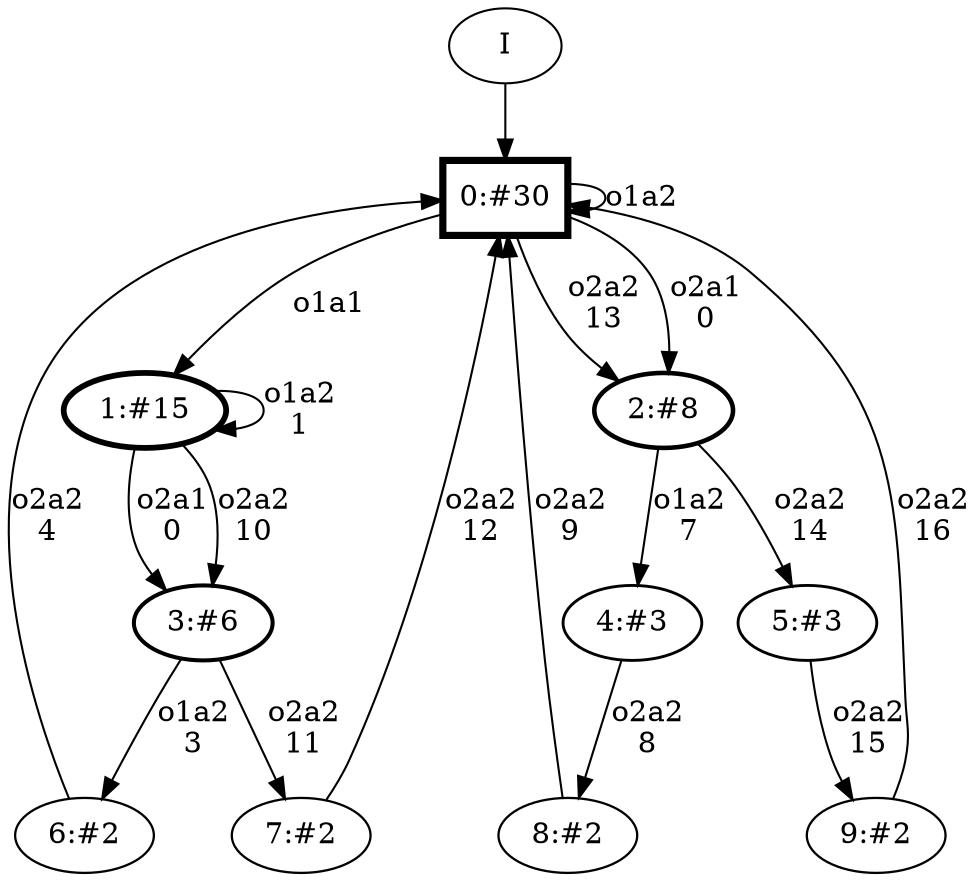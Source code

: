 // produced with flexfringe // ../../flexfringe/dfasat/flexfringe --ini=../../flexfringe/dfasat/ini/batch-mealy.ini prova.txt.dat 
digraph DFA {
	0 [label="root" shape=box];
		I -> 0;
	0 [ label="0:#30
" , penwidth=3.43399];
		0 -> 1 [label="o1a1
"  ];
		0 -> 0 [label="o1a2
"  ];
		0 -> 2 [label="o2a1
0"  ];
		0 -> 2 [label="o2a2
13"  ];
	1 [ label="1:#15
" , penwidth=2.77259];
		1 -> 1 [label="o1a2
1"  ];
		1 -> 3 [label="o2a1
0"  ];
		1 -> 3 [label="o2a2
10"  ];
	2 [ label="2:#8
" , penwidth=2.19722];
		2 -> 4 [label="o1a2
7"  ];
		2 -> 5 [label="o2a2
14"  ];
	3 [ label="3:#6
" , penwidth=1.94591];
		3 -> 6 [label="o1a2
3"  ];
		3 -> 7 [label="o2a2
11"  ];
	4 [ label="4:#3
" , penwidth=1.38629];
		4 -> 8 [label="o2a2
8"  ];
	5 [ label="5:#3
" , penwidth=1.38629];
		5 -> 9 [label="o2a2
15"  ];
	6 [ label="6:#2
" , penwidth=1.09861];
		6 -> 0 [label="o2a2
4"  ];
	7 [ label="7:#2
" , penwidth=1.09861];
		7 -> 0 [label="o2a2
12"  ];
	8 [ label="8:#2
" , penwidth=1.09861];
		8 -> 0 [label="o2a2
9"  ];
	9 [ label="9:#2
" , penwidth=1.09861];
		9 -> 0 [label="o2a2
16"  ];
}
